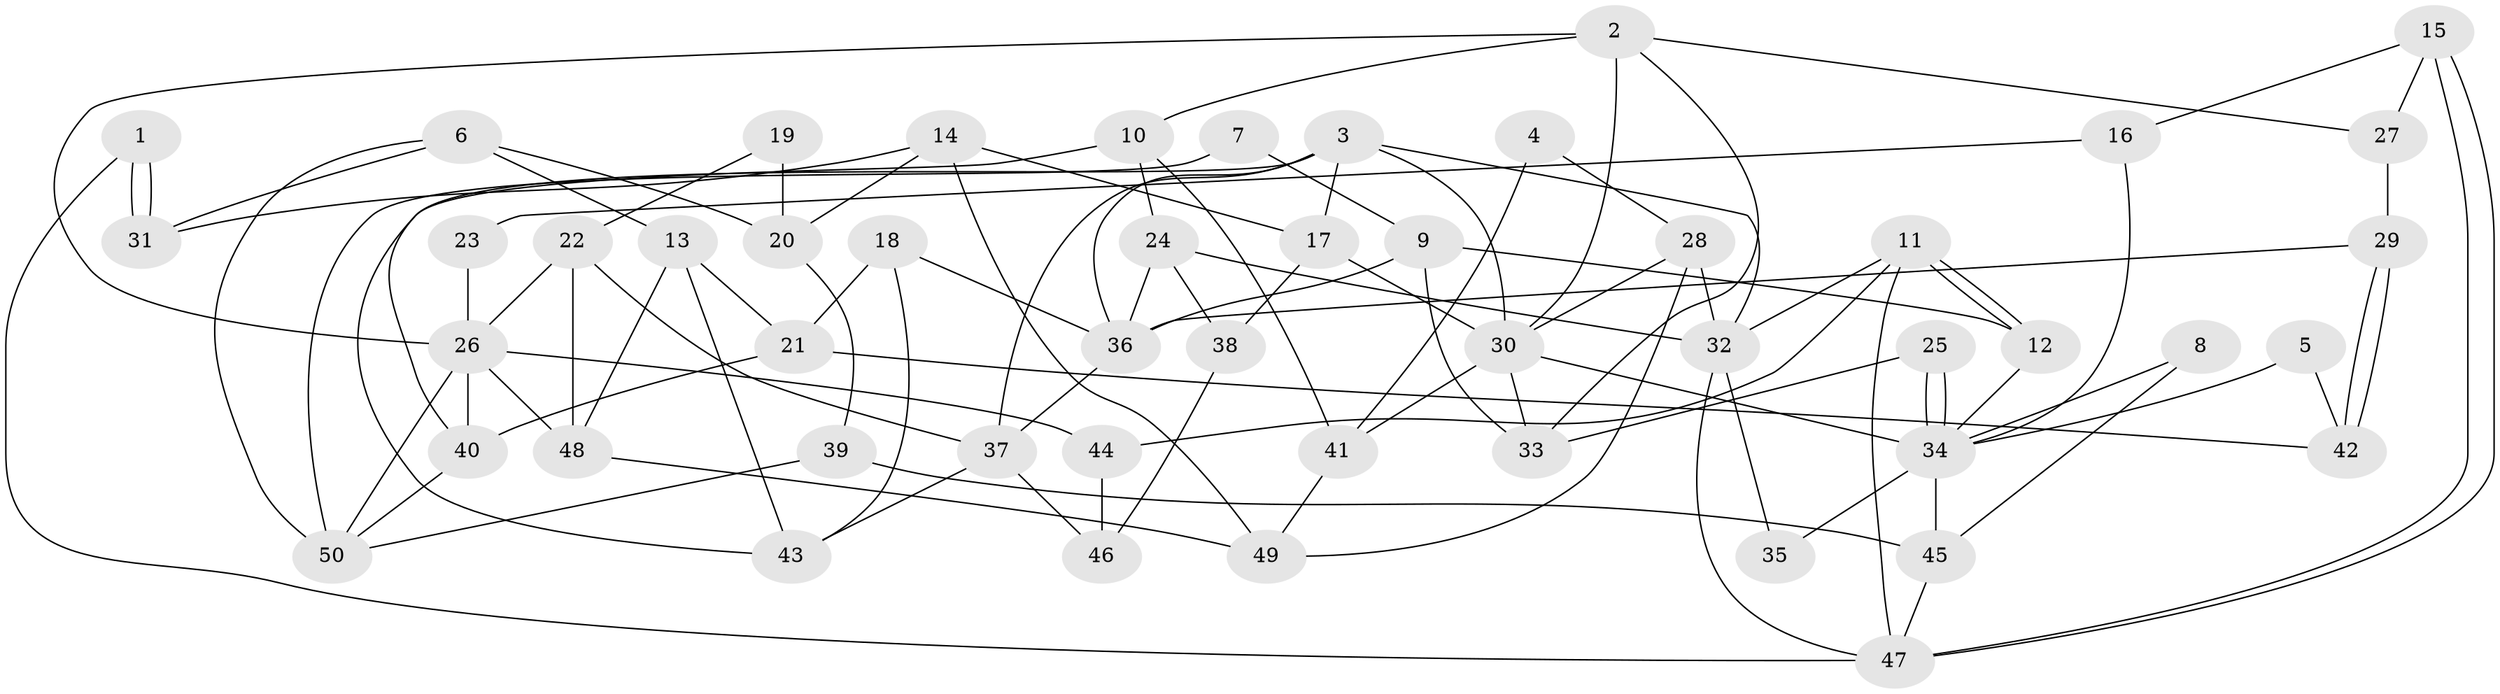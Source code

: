 // coarse degree distribution, {8: 0.15, 4: 0.2, 2: 0.15, 5: 0.15, 3: 0.15, 9: 0.05, 7: 0.05, 6: 0.1}
// Generated by graph-tools (version 1.1) at 2025/51/03/04/25 22:51:02]
// undirected, 50 vertices, 100 edges
graph export_dot {
  node [color=gray90,style=filled];
  1;
  2;
  3;
  4;
  5;
  6;
  7;
  8;
  9;
  10;
  11;
  12;
  13;
  14;
  15;
  16;
  17;
  18;
  19;
  20;
  21;
  22;
  23;
  24;
  25;
  26;
  27;
  28;
  29;
  30;
  31;
  32;
  33;
  34;
  35;
  36;
  37;
  38;
  39;
  40;
  41;
  42;
  43;
  44;
  45;
  46;
  47;
  48;
  49;
  50;
  1 -- 31;
  1 -- 31;
  1 -- 47;
  2 -- 30;
  2 -- 10;
  2 -- 26;
  2 -- 27;
  2 -- 33;
  3 -- 32;
  3 -- 30;
  3 -- 17;
  3 -- 36;
  3 -- 37;
  3 -- 43;
  4 -- 41;
  4 -- 28;
  5 -- 42;
  5 -- 34;
  6 -- 31;
  6 -- 50;
  6 -- 13;
  6 -- 20;
  7 -- 50;
  7 -- 9;
  8 -- 34;
  8 -- 45;
  9 -- 36;
  9 -- 12;
  9 -- 33;
  10 -- 40;
  10 -- 41;
  10 -- 24;
  11 -- 47;
  11 -- 12;
  11 -- 12;
  11 -- 32;
  11 -- 44;
  12 -- 34;
  13 -- 43;
  13 -- 21;
  13 -- 48;
  14 -- 20;
  14 -- 17;
  14 -- 31;
  14 -- 49;
  15 -- 47;
  15 -- 47;
  15 -- 27;
  15 -- 16;
  16 -- 34;
  16 -- 23;
  17 -- 30;
  17 -- 38;
  18 -- 36;
  18 -- 43;
  18 -- 21;
  19 -- 20;
  19 -- 22;
  20 -- 39;
  21 -- 40;
  21 -- 42;
  22 -- 37;
  22 -- 48;
  22 -- 26;
  23 -- 26;
  24 -- 36;
  24 -- 32;
  24 -- 38;
  25 -- 33;
  25 -- 34;
  25 -- 34;
  26 -- 40;
  26 -- 44;
  26 -- 48;
  26 -- 50;
  27 -- 29;
  28 -- 49;
  28 -- 32;
  28 -- 30;
  29 -- 36;
  29 -- 42;
  29 -- 42;
  30 -- 33;
  30 -- 34;
  30 -- 41;
  32 -- 35;
  32 -- 47;
  34 -- 35;
  34 -- 45;
  36 -- 37;
  37 -- 46;
  37 -- 43;
  38 -- 46;
  39 -- 50;
  39 -- 45;
  40 -- 50;
  41 -- 49;
  44 -- 46;
  45 -- 47;
  48 -- 49;
}
